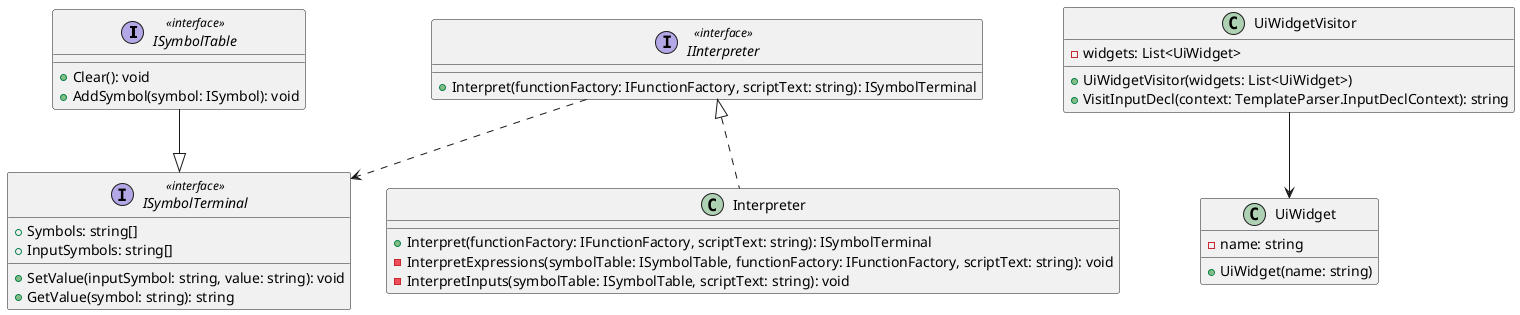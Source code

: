 @startuml "Full"
interface ISymbolTable <<interface>> {
    +Clear(): void
    +AddSymbol(symbol: ISymbol): void
}

interface ISymbolTerminal <<interface>> {
    +Symbols: string[]
    +InputSymbols: string[]
    +SetValue(inputSymbol: string, value: string): void
    +GetValue(symbol: string): string
}

interface IInterpreter <<interface>> {
    +Interpret(functionFactory: IFunctionFactory, scriptText: string): ISymbolTerminal
}

class Interpreter implements IInterpreter {
    +Interpret(functionFactory: IFunctionFactory, scriptText: string): ISymbolTerminal
    -InterpretExpressions(symbolTable: ISymbolTable, functionFactory: IFunctionFactory, scriptText: string): void
    -InterpretInputs(symbolTable: ISymbolTable, scriptText: string): void
}

class UiWidgetVisitor {
    -widgets: List<UiWidget>
    +UiWidgetVisitor(widgets: List<UiWidget>)
    +VisitInputDecl(context: TemplateParser.InputDeclContext): string
}

class UiWidget {
    -name: string
    +UiWidget(name: string)
}


ISymbolTable --|> ISymbolTerminal
IInterpreter ..> ISymbolTerminal
UiWidgetVisitor --> UiWidget
@enduml